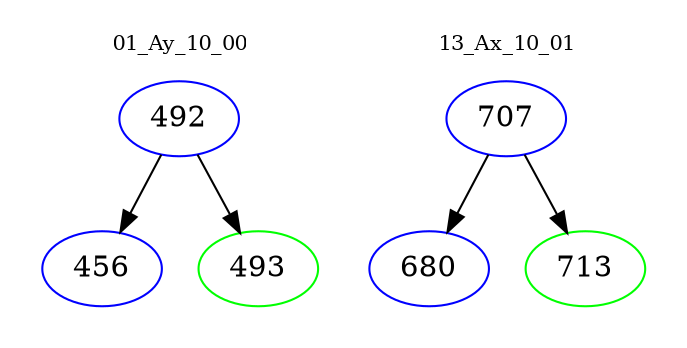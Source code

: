 digraph{
subgraph cluster_0 {
color = white
label = "01_Ay_10_00";
fontsize=10;
T0_492 [label="492", color="blue"]
T0_492 -> T0_456 [color="black"]
T0_456 [label="456", color="blue"]
T0_492 -> T0_493 [color="black"]
T0_493 [label="493", color="green"]
}
subgraph cluster_1 {
color = white
label = "13_Ax_10_01";
fontsize=10;
T1_707 [label="707", color="blue"]
T1_707 -> T1_680 [color="black"]
T1_680 [label="680", color="blue"]
T1_707 -> T1_713 [color="black"]
T1_713 [label="713", color="green"]
}
}
